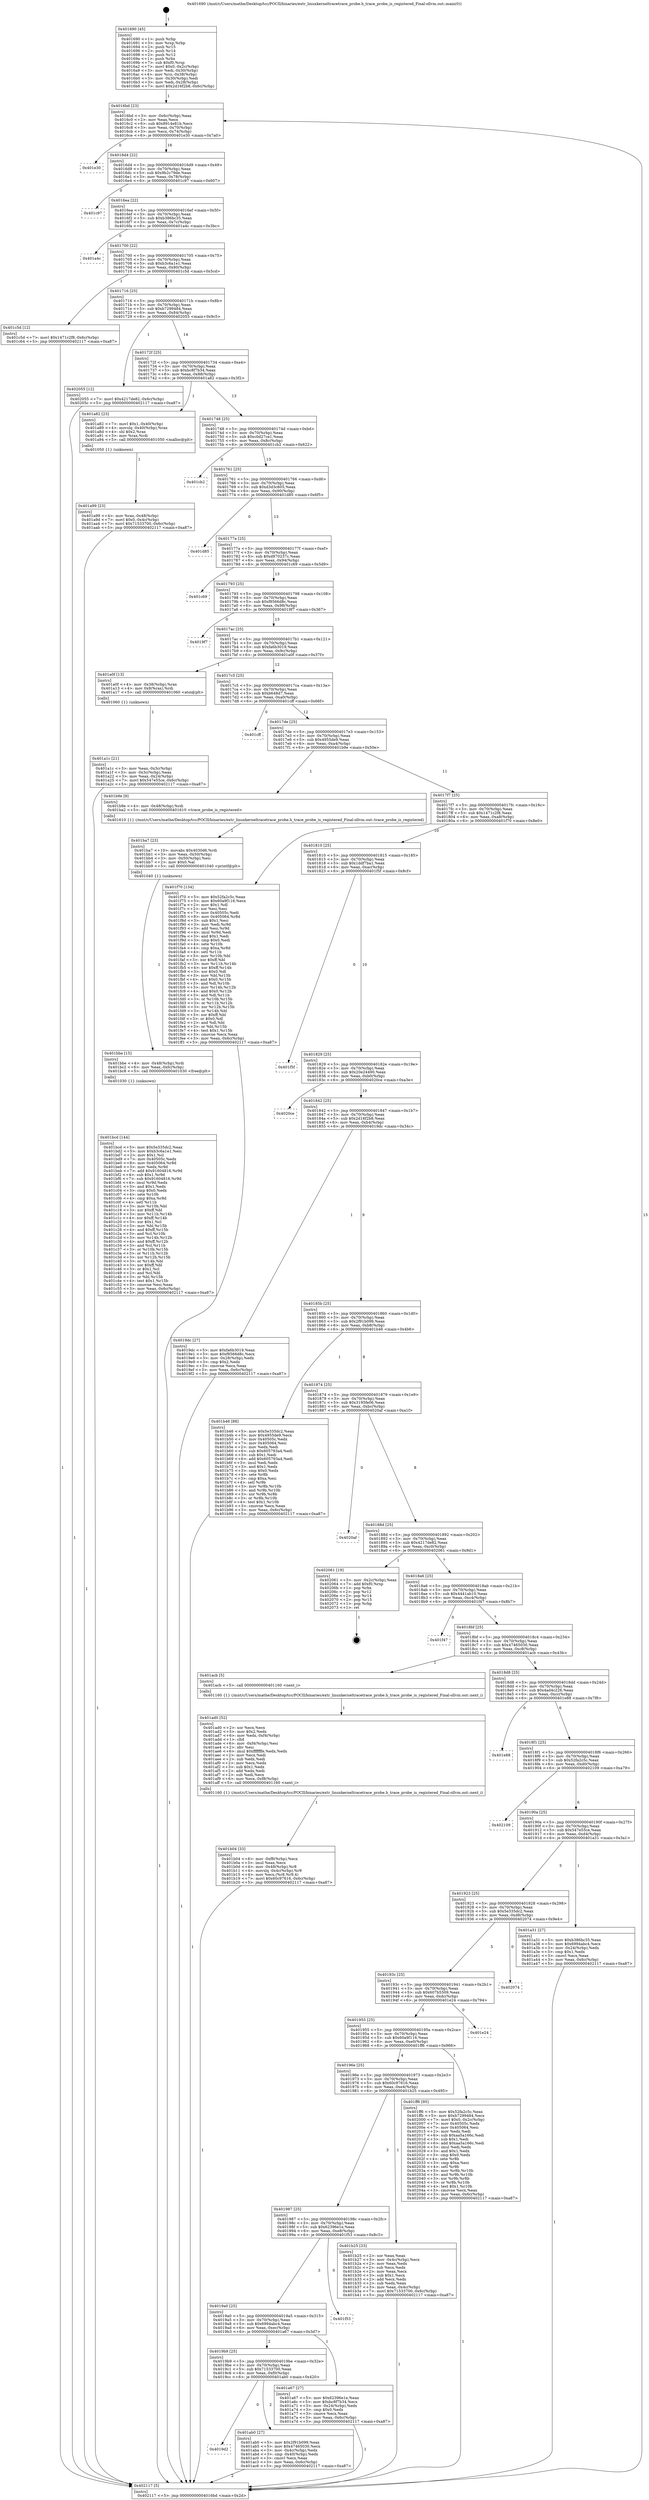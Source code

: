 digraph "0x401690" {
  label = "0x401690 (/mnt/c/Users/mathe/Desktop/tcc/POCII/binaries/extr_linuxkerneltracetrace_probe.h_trace_probe_is_registered_Final-ollvm.out::main(0))"
  labelloc = "t"
  node[shape=record]

  Entry [label="",width=0.3,height=0.3,shape=circle,fillcolor=black,style=filled]
  "0x4016bd" [label="{
     0x4016bd [23]\l
     | [instrs]\l
     &nbsp;&nbsp;0x4016bd \<+3\>: mov -0x6c(%rbp),%eax\l
     &nbsp;&nbsp;0x4016c0 \<+2\>: mov %eax,%ecx\l
     &nbsp;&nbsp;0x4016c2 \<+6\>: sub $0x8914e81b,%ecx\l
     &nbsp;&nbsp;0x4016c8 \<+3\>: mov %eax,-0x70(%rbp)\l
     &nbsp;&nbsp;0x4016cb \<+3\>: mov %ecx,-0x74(%rbp)\l
     &nbsp;&nbsp;0x4016ce \<+6\>: je 0000000000401e30 \<main+0x7a0\>\l
  }"]
  "0x401e30" [label="{
     0x401e30\l
  }", style=dashed]
  "0x4016d4" [label="{
     0x4016d4 [22]\l
     | [instrs]\l
     &nbsp;&nbsp;0x4016d4 \<+5\>: jmp 00000000004016d9 \<main+0x49\>\l
     &nbsp;&nbsp;0x4016d9 \<+3\>: mov -0x70(%rbp),%eax\l
     &nbsp;&nbsp;0x4016dc \<+5\>: sub $0x9b2c79de,%eax\l
     &nbsp;&nbsp;0x4016e1 \<+3\>: mov %eax,-0x78(%rbp)\l
     &nbsp;&nbsp;0x4016e4 \<+6\>: je 0000000000401c97 \<main+0x607\>\l
  }"]
  Exit [label="",width=0.3,height=0.3,shape=circle,fillcolor=black,style=filled,peripheries=2]
  "0x401c97" [label="{
     0x401c97\l
  }", style=dashed]
  "0x4016ea" [label="{
     0x4016ea [22]\l
     | [instrs]\l
     &nbsp;&nbsp;0x4016ea \<+5\>: jmp 00000000004016ef \<main+0x5f\>\l
     &nbsp;&nbsp;0x4016ef \<+3\>: mov -0x70(%rbp),%eax\l
     &nbsp;&nbsp;0x4016f2 \<+5\>: sub $0xb386bc35,%eax\l
     &nbsp;&nbsp;0x4016f7 \<+3\>: mov %eax,-0x7c(%rbp)\l
     &nbsp;&nbsp;0x4016fa \<+6\>: je 0000000000401a4c \<main+0x3bc\>\l
  }"]
  "0x401bcd" [label="{
     0x401bcd [144]\l
     | [instrs]\l
     &nbsp;&nbsp;0x401bcd \<+5\>: mov $0x5e335dc2,%eax\l
     &nbsp;&nbsp;0x401bd2 \<+5\>: mov $0xb3c6a1e1,%esi\l
     &nbsp;&nbsp;0x401bd7 \<+2\>: mov $0x1,%cl\l
     &nbsp;&nbsp;0x401bd9 \<+7\>: mov 0x40505c,%edx\l
     &nbsp;&nbsp;0x401be0 \<+8\>: mov 0x405064,%r8d\l
     &nbsp;&nbsp;0x401be8 \<+3\>: mov %edx,%r9d\l
     &nbsp;&nbsp;0x401beb \<+7\>: add $0x91604816,%r9d\l
     &nbsp;&nbsp;0x401bf2 \<+4\>: sub $0x1,%r9d\l
     &nbsp;&nbsp;0x401bf6 \<+7\>: sub $0x91604816,%r9d\l
     &nbsp;&nbsp;0x401bfd \<+4\>: imul %r9d,%edx\l
     &nbsp;&nbsp;0x401c01 \<+3\>: and $0x1,%edx\l
     &nbsp;&nbsp;0x401c04 \<+3\>: cmp $0x0,%edx\l
     &nbsp;&nbsp;0x401c07 \<+4\>: sete %r10b\l
     &nbsp;&nbsp;0x401c0b \<+4\>: cmp $0xa,%r8d\l
     &nbsp;&nbsp;0x401c0f \<+4\>: setl %r11b\l
     &nbsp;&nbsp;0x401c13 \<+3\>: mov %r10b,%bl\l
     &nbsp;&nbsp;0x401c16 \<+3\>: xor $0xff,%bl\l
     &nbsp;&nbsp;0x401c19 \<+3\>: mov %r11b,%r14b\l
     &nbsp;&nbsp;0x401c1c \<+4\>: xor $0xff,%r14b\l
     &nbsp;&nbsp;0x401c20 \<+3\>: xor $0x1,%cl\l
     &nbsp;&nbsp;0x401c23 \<+3\>: mov %bl,%r15b\l
     &nbsp;&nbsp;0x401c26 \<+4\>: and $0xff,%r15b\l
     &nbsp;&nbsp;0x401c2a \<+3\>: and %cl,%r10b\l
     &nbsp;&nbsp;0x401c2d \<+3\>: mov %r14b,%r12b\l
     &nbsp;&nbsp;0x401c30 \<+4\>: and $0xff,%r12b\l
     &nbsp;&nbsp;0x401c34 \<+3\>: and %cl,%r11b\l
     &nbsp;&nbsp;0x401c37 \<+3\>: or %r10b,%r15b\l
     &nbsp;&nbsp;0x401c3a \<+3\>: or %r11b,%r12b\l
     &nbsp;&nbsp;0x401c3d \<+3\>: xor %r12b,%r15b\l
     &nbsp;&nbsp;0x401c40 \<+3\>: or %r14b,%bl\l
     &nbsp;&nbsp;0x401c43 \<+3\>: xor $0xff,%bl\l
     &nbsp;&nbsp;0x401c46 \<+3\>: or $0x1,%cl\l
     &nbsp;&nbsp;0x401c49 \<+2\>: and %cl,%bl\l
     &nbsp;&nbsp;0x401c4b \<+3\>: or %bl,%r15b\l
     &nbsp;&nbsp;0x401c4e \<+4\>: test $0x1,%r15b\l
     &nbsp;&nbsp;0x401c52 \<+3\>: cmovne %esi,%eax\l
     &nbsp;&nbsp;0x401c55 \<+3\>: mov %eax,-0x6c(%rbp)\l
     &nbsp;&nbsp;0x401c58 \<+5\>: jmp 0000000000402117 \<main+0xa87\>\l
  }"]
  "0x401a4c" [label="{
     0x401a4c\l
  }", style=dashed]
  "0x401700" [label="{
     0x401700 [22]\l
     | [instrs]\l
     &nbsp;&nbsp;0x401700 \<+5\>: jmp 0000000000401705 \<main+0x75\>\l
     &nbsp;&nbsp;0x401705 \<+3\>: mov -0x70(%rbp),%eax\l
     &nbsp;&nbsp;0x401708 \<+5\>: sub $0xb3c6a1e1,%eax\l
     &nbsp;&nbsp;0x40170d \<+3\>: mov %eax,-0x80(%rbp)\l
     &nbsp;&nbsp;0x401710 \<+6\>: je 0000000000401c5d \<main+0x5cd\>\l
  }"]
  "0x401bbe" [label="{
     0x401bbe [15]\l
     | [instrs]\l
     &nbsp;&nbsp;0x401bbe \<+4\>: mov -0x48(%rbp),%rdi\l
     &nbsp;&nbsp;0x401bc2 \<+6\>: mov %eax,-0xfc(%rbp)\l
     &nbsp;&nbsp;0x401bc8 \<+5\>: call 0000000000401030 \<free@plt\>\l
     | [calls]\l
     &nbsp;&nbsp;0x401030 \{1\} (unknown)\l
  }"]
  "0x401c5d" [label="{
     0x401c5d [12]\l
     | [instrs]\l
     &nbsp;&nbsp;0x401c5d \<+7\>: movl $0x1471c2f8,-0x6c(%rbp)\l
     &nbsp;&nbsp;0x401c64 \<+5\>: jmp 0000000000402117 \<main+0xa87\>\l
  }"]
  "0x401716" [label="{
     0x401716 [25]\l
     | [instrs]\l
     &nbsp;&nbsp;0x401716 \<+5\>: jmp 000000000040171b \<main+0x8b\>\l
     &nbsp;&nbsp;0x40171b \<+3\>: mov -0x70(%rbp),%eax\l
     &nbsp;&nbsp;0x40171e \<+5\>: sub $0xb7299484,%eax\l
     &nbsp;&nbsp;0x401723 \<+6\>: mov %eax,-0x84(%rbp)\l
     &nbsp;&nbsp;0x401729 \<+6\>: je 0000000000402055 \<main+0x9c5\>\l
  }"]
  "0x401ba7" [label="{
     0x401ba7 [23]\l
     | [instrs]\l
     &nbsp;&nbsp;0x401ba7 \<+10\>: movabs $0x4030d6,%rdi\l
     &nbsp;&nbsp;0x401bb1 \<+3\>: mov %eax,-0x50(%rbp)\l
     &nbsp;&nbsp;0x401bb4 \<+3\>: mov -0x50(%rbp),%esi\l
     &nbsp;&nbsp;0x401bb7 \<+2\>: mov $0x0,%al\l
     &nbsp;&nbsp;0x401bb9 \<+5\>: call 0000000000401040 \<printf@plt\>\l
     | [calls]\l
     &nbsp;&nbsp;0x401040 \{1\} (unknown)\l
  }"]
  "0x402055" [label="{
     0x402055 [12]\l
     | [instrs]\l
     &nbsp;&nbsp;0x402055 \<+7\>: movl $0x4217de82,-0x6c(%rbp)\l
     &nbsp;&nbsp;0x40205c \<+5\>: jmp 0000000000402117 \<main+0xa87\>\l
  }"]
  "0x40172f" [label="{
     0x40172f [25]\l
     | [instrs]\l
     &nbsp;&nbsp;0x40172f \<+5\>: jmp 0000000000401734 \<main+0xa4\>\l
     &nbsp;&nbsp;0x401734 \<+3\>: mov -0x70(%rbp),%eax\l
     &nbsp;&nbsp;0x401737 \<+5\>: sub $0xbc8f7b34,%eax\l
     &nbsp;&nbsp;0x40173c \<+6\>: mov %eax,-0x88(%rbp)\l
     &nbsp;&nbsp;0x401742 \<+6\>: je 0000000000401a82 \<main+0x3f2\>\l
  }"]
  "0x401b04" [label="{
     0x401b04 [33]\l
     | [instrs]\l
     &nbsp;&nbsp;0x401b04 \<+6\>: mov -0xf8(%rbp),%ecx\l
     &nbsp;&nbsp;0x401b0a \<+3\>: imul %eax,%ecx\l
     &nbsp;&nbsp;0x401b0d \<+4\>: mov -0x48(%rbp),%r8\l
     &nbsp;&nbsp;0x401b11 \<+4\>: movslq -0x4c(%rbp),%r9\l
     &nbsp;&nbsp;0x401b15 \<+4\>: mov %ecx,(%r8,%r9,4)\l
     &nbsp;&nbsp;0x401b19 \<+7\>: movl $0x60c97616,-0x6c(%rbp)\l
     &nbsp;&nbsp;0x401b20 \<+5\>: jmp 0000000000402117 \<main+0xa87\>\l
  }"]
  "0x401a82" [label="{
     0x401a82 [23]\l
     | [instrs]\l
     &nbsp;&nbsp;0x401a82 \<+7\>: movl $0x1,-0x40(%rbp)\l
     &nbsp;&nbsp;0x401a89 \<+4\>: movslq -0x40(%rbp),%rax\l
     &nbsp;&nbsp;0x401a8d \<+4\>: shl $0x2,%rax\l
     &nbsp;&nbsp;0x401a91 \<+3\>: mov %rax,%rdi\l
     &nbsp;&nbsp;0x401a94 \<+5\>: call 0000000000401050 \<malloc@plt\>\l
     | [calls]\l
     &nbsp;&nbsp;0x401050 \{1\} (unknown)\l
  }"]
  "0x401748" [label="{
     0x401748 [25]\l
     | [instrs]\l
     &nbsp;&nbsp;0x401748 \<+5\>: jmp 000000000040174d \<main+0xbd\>\l
     &nbsp;&nbsp;0x40174d \<+3\>: mov -0x70(%rbp),%eax\l
     &nbsp;&nbsp;0x401750 \<+5\>: sub $0xc0d27ce1,%eax\l
     &nbsp;&nbsp;0x401755 \<+6\>: mov %eax,-0x8c(%rbp)\l
     &nbsp;&nbsp;0x40175b \<+6\>: je 0000000000401cb2 \<main+0x622\>\l
  }"]
  "0x401ad0" [label="{
     0x401ad0 [52]\l
     | [instrs]\l
     &nbsp;&nbsp;0x401ad0 \<+2\>: xor %ecx,%ecx\l
     &nbsp;&nbsp;0x401ad2 \<+5\>: mov $0x2,%edx\l
     &nbsp;&nbsp;0x401ad7 \<+6\>: mov %edx,-0xf4(%rbp)\l
     &nbsp;&nbsp;0x401add \<+1\>: cltd\l
     &nbsp;&nbsp;0x401ade \<+6\>: mov -0xf4(%rbp),%esi\l
     &nbsp;&nbsp;0x401ae4 \<+2\>: idiv %esi\l
     &nbsp;&nbsp;0x401ae6 \<+6\>: imul $0xfffffffe,%edx,%edx\l
     &nbsp;&nbsp;0x401aec \<+2\>: mov %ecx,%edi\l
     &nbsp;&nbsp;0x401aee \<+2\>: sub %edx,%edi\l
     &nbsp;&nbsp;0x401af0 \<+2\>: mov %ecx,%edx\l
     &nbsp;&nbsp;0x401af2 \<+3\>: sub $0x1,%edx\l
     &nbsp;&nbsp;0x401af5 \<+2\>: add %edx,%edi\l
     &nbsp;&nbsp;0x401af7 \<+2\>: sub %edi,%ecx\l
     &nbsp;&nbsp;0x401af9 \<+6\>: mov %ecx,-0xf8(%rbp)\l
     &nbsp;&nbsp;0x401aff \<+5\>: call 0000000000401160 \<next_i\>\l
     | [calls]\l
     &nbsp;&nbsp;0x401160 \{1\} (/mnt/c/Users/mathe/Desktop/tcc/POCII/binaries/extr_linuxkerneltracetrace_probe.h_trace_probe_is_registered_Final-ollvm.out::next_i)\l
  }"]
  "0x401cb2" [label="{
     0x401cb2\l
  }", style=dashed]
  "0x401761" [label="{
     0x401761 [25]\l
     | [instrs]\l
     &nbsp;&nbsp;0x401761 \<+5\>: jmp 0000000000401766 \<main+0xd6\>\l
     &nbsp;&nbsp;0x401766 \<+3\>: mov -0x70(%rbp),%eax\l
     &nbsp;&nbsp;0x401769 \<+5\>: sub $0xd3d3c605,%eax\l
     &nbsp;&nbsp;0x40176e \<+6\>: mov %eax,-0x90(%rbp)\l
     &nbsp;&nbsp;0x401774 \<+6\>: je 0000000000401d85 \<main+0x6f5\>\l
  }"]
  "0x4019d2" [label="{
     0x4019d2\l
  }", style=dashed]
  "0x401d85" [label="{
     0x401d85\l
  }", style=dashed]
  "0x40177a" [label="{
     0x40177a [25]\l
     | [instrs]\l
     &nbsp;&nbsp;0x40177a \<+5\>: jmp 000000000040177f \<main+0xef\>\l
     &nbsp;&nbsp;0x40177f \<+3\>: mov -0x70(%rbp),%eax\l
     &nbsp;&nbsp;0x401782 \<+5\>: sub $0xd970237c,%eax\l
     &nbsp;&nbsp;0x401787 \<+6\>: mov %eax,-0x94(%rbp)\l
     &nbsp;&nbsp;0x40178d \<+6\>: je 0000000000401c69 \<main+0x5d9\>\l
  }"]
  "0x401ab0" [label="{
     0x401ab0 [27]\l
     | [instrs]\l
     &nbsp;&nbsp;0x401ab0 \<+5\>: mov $0x2f91b099,%eax\l
     &nbsp;&nbsp;0x401ab5 \<+5\>: mov $0x47465030,%ecx\l
     &nbsp;&nbsp;0x401aba \<+3\>: mov -0x4c(%rbp),%edx\l
     &nbsp;&nbsp;0x401abd \<+3\>: cmp -0x40(%rbp),%edx\l
     &nbsp;&nbsp;0x401ac0 \<+3\>: cmovl %ecx,%eax\l
     &nbsp;&nbsp;0x401ac3 \<+3\>: mov %eax,-0x6c(%rbp)\l
     &nbsp;&nbsp;0x401ac6 \<+5\>: jmp 0000000000402117 \<main+0xa87\>\l
  }"]
  "0x401c69" [label="{
     0x401c69\l
  }", style=dashed]
  "0x401793" [label="{
     0x401793 [25]\l
     | [instrs]\l
     &nbsp;&nbsp;0x401793 \<+5\>: jmp 0000000000401798 \<main+0x108\>\l
     &nbsp;&nbsp;0x401798 \<+3\>: mov -0x70(%rbp),%eax\l
     &nbsp;&nbsp;0x40179b \<+5\>: sub $0xf8566d8c,%eax\l
     &nbsp;&nbsp;0x4017a0 \<+6\>: mov %eax,-0x98(%rbp)\l
     &nbsp;&nbsp;0x4017a6 \<+6\>: je 00000000004019f7 \<main+0x367\>\l
  }"]
  "0x401a99" [label="{
     0x401a99 [23]\l
     | [instrs]\l
     &nbsp;&nbsp;0x401a99 \<+4\>: mov %rax,-0x48(%rbp)\l
     &nbsp;&nbsp;0x401a9d \<+7\>: movl $0x0,-0x4c(%rbp)\l
     &nbsp;&nbsp;0x401aa4 \<+7\>: movl $0x71533700,-0x6c(%rbp)\l
     &nbsp;&nbsp;0x401aab \<+5\>: jmp 0000000000402117 \<main+0xa87\>\l
  }"]
  "0x4019f7" [label="{
     0x4019f7\l
  }", style=dashed]
  "0x4017ac" [label="{
     0x4017ac [25]\l
     | [instrs]\l
     &nbsp;&nbsp;0x4017ac \<+5\>: jmp 00000000004017b1 \<main+0x121\>\l
     &nbsp;&nbsp;0x4017b1 \<+3\>: mov -0x70(%rbp),%eax\l
     &nbsp;&nbsp;0x4017b4 \<+5\>: sub $0xfa6b3019,%eax\l
     &nbsp;&nbsp;0x4017b9 \<+6\>: mov %eax,-0x9c(%rbp)\l
     &nbsp;&nbsp;0x4017bf \<+6\>: je 0000000000401a0f \<main+0x37f\>\l
  }"]
  "0x4019b9" [label="{
     0x4019b9 [25]\l
     | [instrs]\l
     &nbsp;&nbsp;0x4019b9 \<+5\>: jmp 00000000004019be \<main+0x32e\>\l
     &nbsp;&nbsp;0x4019be \<+3\>: mov -0x70(%rbp),%eax\l
     &nbsp;&nbsp;0x4019c1 \<+5\>: sub $0x71533700,%eax\l
     &nbsp;&nbsp;0x4019c6 \<+6\>: mov %eax,-0xf0(%rbp)\l
     &nbsp;&nbsp;0x4019cc \<+6\>: je 0000000000401ab0 \<main+0x420\>\l
  }"]
  "0x401a0f" [label="{
     0x401a0f [13]\l
     | [instrs]\l
     &nbsp;&nbsp;0x401a0f \<+4\>: mov -0x38(%rbp),%rax\l
     &nbsp;&nbsp;0x401a13 \<+4\>: mov 0x8(%rax),%rdi\l
     &nbsp;&nbsp;0x401a17 \<+5\>: call 0000000000401060 \<atoi@plt\>\l
     | [calls]\l
     &nbsp;&nbsp;0x401060 \{1\} (unknown)\l
  }"]
  "0x4017c5" [label="{
     0x4017c5 [25]\l
     | [instrs]\l
     &nbsp;&nbsp;0x4017c5 \<+5\>: jmp 00000000004017ca \<main+0x13a\>\l
     &nbsp;&nbsp;0x4017ca \<+3\>: mov -0x70(%rbp),%eax\l
     &nbsp;&nbsp;0x4017cd \<+5\>: sub $0xb648d7,%eax\l
     &nbsp;&nbsp;0x4017d2 \<+6\>: mov %eax,-0xa0(%rbp)\l
     &nbsp;&nbsp;0x4017d8 \<+6\>: je 0000000000401cff \<main+0x66f\>\l
  }"]
  "0x401a67" [label="{
     0x401a67 [27]\l
     | [instrs]\l
     &nbsp;&nbsp;0x401a67 \<+5\>: mov $0x62396e1e,%eax\l
     &nbsp;&nbsp;0x401a6c \<+5\>: mov $0xbc8f7b34,%ecx\l
     &nbsp;&nbsp;0x401a71 \<+3\>: mov -0x24(%rbp),%edx\l
     &nbsp;&nbsp;0x401a74 \<+3\>: cmp $0x0,%edx\l
     &nbsp;&nbsp;0x401a77 \<+3\>: cmove %ecx,%eax\l
     &nbsp;&nbsp;0x401a7a \<+3\>: mov %eax,-0x6c(%rbp)\l
     &nbsp;&nbsp;0x401a7d \<+5\>: jmp 0000000000402117 \<main+0xa87\>\l
  }"]
  "0x401cff" [label="{
     0x401cff\l
  }", style=dashed]
  "0x4017de" [label="{
     0x4017de [25]\l
     | [instrs]\l
     &nbsp;&nbsp;0x4017de \<+5\>: jmp 00000000004017e3 \<main+0x153\>\l
     &nbsp;&nbsp;0x4017e3 \<+3\>: mov -0x70(%rbp),%eax\l
     &nbsp;&nbsp;0x4017e6 \<+5\>: sub $0x4955de9,%eax\l
     &nbsp;&nbsp;0x4017eb \<+6\>: mov %eax,-0xa4(%rbp)\l
     &nbsp;&nbsp;0x4017f1 \<+6\>: je 0000000000401b9e \<main+0x50e\>\l
  }"]
  "0x4019a0" [label="{
     0x4019a0 [25]\l
     | [instrs]\l
     &nbsp;&nbsp;0x4019a0 \<+5\>: jmp 00000000004019a5 \<main+0x315\>\l
     &nbsp;&nbsp;0x4019a5 \<+3\>: mov -0x70(%rbp),%eax\l
     &nbsp;&nbsp;0x4019a8 \<+5\>: sub $0x6994abc4,%eax\l
     &nbsp;&nbsp;0x4019ad \<+6\>: mov %eax,-0xec(%rbp)\l
     &nbsp;&nbsp;0x4019b3 \<+6\>: je 0000000000401a67 \<main+0x3d7\>\l
  }"]
  "0x401b9e" [label="{
     0x401b9e [9]\l
     | [instrs]\l
     &nbsp;&nbsp;0x401b9e \<+4\>: mov -0x48(%rbp),%rdi\l
     &nbsp;&nbsp;0x401ba2 \<+5\>: call 0000000000401610 \<trace_probe_is_registered\>\l
     | [calls]\l
     &nbsp;&nbsp;0x401610 \{1\} (/mnt/c/Users/mathe/Desktop/tcc/POCII/binaries/extr_linuxkerneltracetrace_probe.h_trace_probe_is_registered_Final-ollvm.out::trace_probe_is_registered)\l
  }"]
  "0x4017f7" [label="{
     0x4017f7 [25]\l
     | [instrs]\l
     &nbsp;&nbsp;0x4017f7 \<+5\>: jmp 00000000004017fc \<main+0x16c\>\l
     &nbsp;&nbsp;0x4017fc \<+3\>: mov -0x70(%rbp),%eax\l
     &nbsp;&nbsp;0x4017ff \<+5\>: sub $0x1471c2f8,%eax\l
     &nbsp;&nbsp;0x401804 \<+6\>: mov %eax,-0xa8(%rbp)\l
     &nbsp;&nbsp;0x40180a \<+6\>: je 0000000000401f70 \<main+0x8e0\>\l
  }"]
  "0x401f53" [label="{
     0x401f53\l
  }", style=dashed]
  "0x401f70" [label="{
     0x401f70 [134]\l
     | [instrs]\l
     &nbsp;&nbsp;0x401f70 \<+5\>: mov $0x52fa2c5c,%eax\l
     &nbsp;&nbsp;0x401f75 \<+5\>: mov $0x60a9f116,%ecx\l
     &nbsp;&nbsp;0x401f7a \<+2\>: mov $0x1,%dl\l
     &nbsp;&nbsp;0x401f7c \<+2\>: xor %esi,%esi\l
     &nbsp;&nbsp;0x401f7e \<+7\>: mov 0x40505c,%edi\l
     &nbsp;&nbsp;0x401f85 \<+8\>: mov 0x405064,%r8d\l
     &nbsp;&nbsp;0x401f8d \<+3\>: sub $0x1,%esi\l
     &nbsp;&nbsp;0x401f90 \<+3\>: mov %edi,%r9d\l
     &nbsp;&nbsp;0x401f93 \<+3\>: add %esi,%r9d\l
     &nbsp;&nbsp;0x401f96 \<+4\>: imul %r9d,%edi\l
     &nbsp;&nbsp;0x401f9a \<+3\>: and $0x1,%edi\l
     &nbsp;&nbsp;0x401f9d \<+3\>: cmp $0x0,%edi\l
     &nbsp;&nbsp;0x401fa0 \<+4\>: sete %r10b\l
     &nbsp;&nbsp;0x401fa4 \<+4\>: cmp $0xa,%r8d\l
     &nbsp;&nbsp;0x401fa8 \<+4\>: setl %r11b\l
     &nbsp;&nbsp;0x401fac \<+3\>: mov %r10b,%bl\l
     &nbsp;&nbsp;0x401faf \<+3\>: xor $0xff,%bl\l
     &nbsp;&nbsp;0x401fb2 \<+3\>: mov %r11b,%r14b\l
     &nbsp;&nbsp;0x401fb5 \<+4\>: xor $0xff,%r14b\l
     &nbsp;&nbsp;0x401fb9 \<+3\>: xor $0x0,%dl\l
     &nbsp;&nbsp;0x401fbc \<+3\>: mov %bl,%r15b\l
     &nbsp;&nbsp;0x401fbf \<+4\>: and $0x0,%r15b\l
     &nbsp;&nbsp;0x401fc3 \<+3\>: and %dl,%r10b\l
     &nbsp;&nbsp;0x401fc6 \<+3\>: mov %r14b,%r12b\l
     &nbsp;&nbsp;0x401fc9 \<+4\>: and $0x0,%r12b\l
     &nbsp;&nbsp;0x401fcd \<+3\>: and %dl,%r11b\l
     &nbsp;&nbsp;0x401fd0 \<+3\>: or %r10b,%r15b\l
     &nbsp;&nbsp;0x401fd3 \<+3\>: or %r11b,%r12b\l
     &nbsp;&nbsp;0x401fd6 \<+3\>: xor %r12b,%r15b\l
     &nbsp;&nbsp;0x401fd9 \<+3\>: or %r14b,%bl\l
     &nbsp;&nbsp;0x401fdc \<+3\>: xor $0xff,%bl\l
     &nbsp;&nbsp;0x401fdf \<+3\>: or $0x0,%dl\l
     &nbsp;&nbsp;0x401fe2 \<+2\>: and %dl,%bl\l
     &nbsp;&nbsp;0x401fe4 \<+3\>: or %bl,%r15b\l
     &nbsp;&nbsp;0x401fe7 \<+4\>: test $0x1,%r15b\l
     &nbsp;&nbsp;0x401feb \<+3\>: cmovne %ecx,%eax\l
     &nbsp;&nbsp;0x401fee \<+3\>: mov %eax,-0x6c(%rbp)\l
     &nbsp;&nbsp;0x401ff1 \<+5\>: jmp 0000000000402117 \<main+0xa87\>\l
  }"]
  "0x401810" [label="{
     0x401810 [25]\l
     | [instrs]\l
     &nbsp;&nbsp;0x401810 \<+5\>: jmp 0000000000401815 \<main+0x185\>\l
     &nbsp;&nbsp;0x401815 \<+3\>: mov -0x70(%rbp),%eax\l
     &nbsp;&nbsp;0x401818 \<+5\>: sub $0x1ddf7ba1,%eax\l
     &nbsp;&nbsp;0x40181d \<+6\>: mov %eax,-0xac(%rbp)\l
     &nbsp;&nbsp;0x401823 \<+6\>: je 0000000000401f5f \<main+0x8cf\>\l
  }"]
  "0x401987" [label="{
     0x401987 [25]\l
     | [instrs]\l
     &nbsp;&nbsp;0x401987 \<+5\>: jmp 000000000040198c \<main+0x2fc\>\l
     &nbsp;&nbsp;0x40198c \<+3\>: mov -0x70(%rbp),%eax\l
     &nbsp;&nbsp;0x40198f \<+5\>: sub $0x62396e1e,%eax\l
     &nbsp;&nbsp;0x401994 \<+6\>: mov %eax,-0xe8(%rbp)\l
     &nbsp;&nbsp;0x40199a \<+6\>: je 0000000000401f53 \<main+0x8c3\>\l
  }"]
  "0x401f5f" [label="{
     0x401f5f\l
  }", style=dashed]
  "0x401829" [label="{
     0x401829 [25]\l
     | [instrs]\l
     &nbsp;&nbsp;0x401829 \<+5\>: jmp 000000000040182e \<main+0x19e\>\l
     &nbsp;&nbsp;0x40182e \<+3\>: mov -0x70(%rbp),%eax\l
     &nbsp;&nbsp;0x401831 \<+5\>: sub $0x20e24490,%eax\l
     &nbsp;&nbsp;0x401836 \<+6\>: mov %eax,-0xb0(%rbp)\l
     &nbsp;&nbsp;0x40183c \<+6\>: je 00000000004020ce \<main+0xa3e\>\l
  }"]
  "0x401b25" [label="{
     0x401b25 [33]\l
     | [instrs]\l
     &nbsp;&nbsp;0x401b25 \<+2\>: xor %eax,%eax\l
     &nbsp;&nbsp;0x401b27 \<+3\>: mov -0x4c(%rbp),%ecx\l
     &nbsp;&nbsp;0x401b2a \<+2\>: mov %eax,%edx\l
     &nbsp;&nbsp;0x401b2c \<+2\>: sub %ecx,%edx\l
     &nbsp;&nbsp;0x401b2e \<+2\>: mov %eax,%ecx\l
     &nbsp;&nbsp;0x401b30 \<+3\>: sub $0x1,%ecx\l
     &nbsp;&nbsp;0x401b33 \<+2\>: add %ecx,%edx\l
     &nbsp;&nbsp;0x401b35 \<+2\>: sub %edx,%eax\l
     &nbsp;&nbsp;0x401b37 \<+3\>: mov %eax,-0x4c(%rbp)\l
     &nbsp;&nbsp;0x401b3a \<+7\>: movl $0x71533700,-0x6c(%rbp)\l
     &nbsp;&nbsp;0x401b41 \<+5\>: jmp 0000000000402117 \<main+0xa87\>\l
  }"]
  "0x4020ce" [label="{
     0x4020ce\l
  }", style=dashed]
  "0x401842" [label="{
     0x401842 [25]\l
     | [instrs]\l
     &nbsp;&nbsp;0x401842 \<+5\>: jmp 0000000000401847 \<main+0x1b7\>\l
     &nbsp;&nbsp;0x401847 \<+3\>: mov -0x70(%rbp),%eax\l
     &nbsp;&nbsp;0x40184a \<+5\>: sub $0x2d16f2b8,%eax\l
     &nbsp;&nbsp;0x40184f \<+6\>: mov %eax,-0xb4(%rbp)\l
     &nbsp;&nbsp;0x401855 \<+6\>: je 00000000004019dc \<main+0x34c\>\l
  }"]
  "0x40196e" [label="{
     0x40196e [25]\l
     | [instrs]\l
     &nbsp;&nbsp;0x40196e \<+5\>: jmp 0000000000401973 \<main+0x2e3\>\l
     &nbsp;&nbsp;0x401973 \<+3\>: mov -0x70(%rbp),%eax\l
     &nbsp;&nbsp;0x401976 \<+5\>: sub $0x60c97616,%eax\l
     &nbsp;&nbsp;0x40197b \<+6\>: mov %eax,-0xe4(%rbp)\l
     &nbsp;&nbsp;0x401981 \<+6\>: je 0000000000401b25 \<main+0x495\>\l
  }"]
  "0x4019dc" [label="{
     0x4019dc [27]\l
     | [instrs]\l
     &nbsp;&nbsp;0x4019dc \<+5\>: mov $0xfa6b3019,%eax\l
     &nbsp;&nbsp;0x4019e1 \<+5\>: mov $0xf8566d8c,%ecx\l
     &nbsp;&nbsp;0x4019e6 \<+3\>: mov -0x28(%rbp),%edx\l
     &nbsp;&nbsp;0x4019e9 \<+3\>: cmp $0x2,%edx\l
     &nbsp;&nbsp;0x4019ec \<+3\>: cmovne %ecx,%eax\l
     &nbsp;&nbsp;0x4019ef \<+3\>: mov %eax,-0x6c(%rbp)\l
     &nbsp;&nbsp;0x4019f2 \<+5\>: jmp 0000000000402117 \<main+0xa87\>\l
  }"]
  "0x40185b" [label="{
     0x40185b [25]\l
     | [instrs]\l
     &nbsp;&nbsp;0x40185b \<+5\>: jmp 0000000000401860 \<main+0x1d0\>\l
     &nbsp;&nbsp;0x401860 \<+3\>: mov -0x70(%rbp),%eax\l
     &nbsp;&nbsp;0x401863 \<+5\>: sub $0x2f91b099,%eax\l
     &nbsp;&nbsp;0x401868 \<+6\>: mov %eax,-0xb8(%rbp)\l
     &nbsp;&nbsp;0x40186e \<+6\>: je 0000000000401b46 \<main+0x4b6\>\l
  }"]
  "0x402117" [label="{
     0x402117 [5]\l
     | [instrs]\l
     &nbsp;&nbsp;0x402117 \<+5\>: jmp 00000000004016bd \<main+0x2d\>\l
  }"]
  "0x401690" [label="{
     0x401690 [45]\l
     | [instrs]\l
     &nbsp;&nbsp;0x401690 \<+1\>: push %rbp\l
     &nbsp;&nbsp;0x401691 \<+3\>: mov %rsp,%rbp\l
     &nbsp;&nbsp;0x401694 \<+2\>: push %r15\l
     &nbsp;&nbsp;0x401696 \<+2\>: push %r14\l
     &nbsp;&nbsp;0x401698 \<+2\>: push %r12\l
     &nbsp;&nbsp;0x40169a \<+1\>: push %rbx\l
     &nbsp;&nbsp;0x40169b \<+7\>: sub $0xf0,%rsp\l
     &nbsp;&nbsp;0x4016a2 \<+7\>: movl $0x0,-0x2c(%rbp)\l
     &nbsp;&nbsp;0x4016a9 \<+3\>: mov %edi,-0x30(%rbp)\l
     &nbsp;&nbsp;0x4016ac \<+4\>: mov %rsi,-0x38(%rbp)\l
     &nbsp;&nbsp;0x4016b0 \<+3\>: mov -0x30(%rbp),%edi\l
     &nbsp;&nbsp;0x4016b3 \<+3\>: mov %edi,-0x28(%rbp)\l
     &nbsp;&nbsp;0x4016b6 \<+7\>: movl $0x2d16f2b8,-0x6c(%rbp)\l
  }"]
  "0x401a1c" [label="{
     0x401a1c [21]\l
     | [instrs]\l
     &nbsp;&nbsp;0x401a1c \<+3\>: mov %eax,-0x3c(%rbp)\l
     &nbsp;&nbsp;0x401a1f \<+3\>: mov -0x3c(%rbp),%eax\l
     &nbsp;&nbsp;0x401a22 \<+3\>: mov %eax,-0x24(%rbp)\l
     &nbsp;&nbsp;0x401a25 \<+7\>: movl $0x547e55ce,-0x6c(%rbp)\l
     &nbsp;&nbsp;0x401a2c \<+5\>: jmp 0000000000402117 \<main+0xa87\>\l
  }"]
  "0x401ff6" [label="{
     0x401ff6 [95]\l
     | [instrs]\l
     &nbsp;&nbsp;0x401ff6 \<+5\>: mov $0x52fa2c5c,%eax\l
     &nbsp;&nbsp;0x401ffb \<+5\>: mov $0xb7299484,%ecx\l
     &nbsp;&nbsp;0x402000 \<+7\>: movl $0x0,-0x2c(%rbp)\l
     &nbsp;&nbsp;0x402007 \<+7\>: mov 0x40505c,%edx\l
     &nbsp;&nbsp;0x40200e \<+7\>: mov 0x405064,%esi\l
     &nbsp;&nbsp;0x402015 \<+2\>: mov %edx,%edi\l
     &nbsp;&nbsp;0x402017 \<+6\>: sub $0xaa5a166c,%edi\l
     &nbsp;&nbsp;0x40201d \<+3\>: sub $0x1,%edi\l
     &nbsp;&nbsp;0x402020 \<+6\>: add $0xaa5a166c,%edi\l
     &nbsp;&nbsp;0x402026 \<+3\>: imul %edi,%edx\l
     &nbsp;&nbsp;0x402029 \<+3\>: and $0x1,%edx\l
     &nbsp;&nbsp;0x40202c \<+3\>: cmp $0x0,%edx\l
     &nbsp;&nbsp;0x40202f \<+4\>: sete %r8b\l
     &nbsp;&nbsp;0x402033 \<+3\>: cmp $0xa,%esi\l
     &nbsp;&nbsp;0x402036 \<+4\>: setl %r9b\l
     &nbsp;&nbsp;0x40203a \<+3\>: mov %r8b,%r10b\l
     &nbsp;&nbsp;0x40203d \<+3\>: and %r9b,%r10b\l
     &nbsp;&nbsp;0x402040 \<+3\>: xor %r9b,%r8b\l
     &nbsp;&nbsp;0x402043 \<+3\>: or %r8b,%r10b\l
     &nbsp;&nbsp;0x402046 \<+4\>: test $0x1,%r10b\l
     &nbsp;&nbsp;0x40204a \<+3\>: cmovne %ecx,%eax\l
     &nbsp;&nbsp;0x40204d \<+3\>: mov %eax,-0x6c(%rbp)\l
     &nbsp;&nbsp;0x402050 \<+5\>: jmp 0000000000402117 \<main+0xa87\>\l
  }"]
  "0x401b46" [label="{
     0x401b46 [88]\l
     | [instrs]\l
     &nbsp;&nbsp;0x401b46 \<+5\>: mov $0x5e335dc2,%eax\l
     &nbsp;&nbsp;0x401b4b \<+5\>: mov $0x4955de9,%ecx\l
     &nbsp;&nbsp;0x401b50 \<+7\>: mov 0x40505c,%edx\l
     &nbsp;&nbsp;0x401b57 \<+7\>: mov 0x405064,%esi\l
     &nbsp;&nbsp;0x401b5e \<+2\>: mov %edx,%edi\l
     &nbsp;&nbsp;0x401b60 \<+6\>: sub $0x605793a4,%edi\l
     &nbsp;&nbsp;0x401b66 \<+3\>: sub $0x1,%edi\l
     &nbsp;&nbsp;0x401b69 \<+6\>: add $0x605793a4,%edi\l
     &nbsp;&nbsp;0x401b6f \<+3\>: imul %edi,%edx\l
     &nbsp;&nbsp;0x401b72 \<+3\>: and $0x1,%edx\l
     &nbsp;&nbsp;0x401b75 \<+3\>: cmp $0x0,%edx\l
     &nbsp;&nbsp;0x401b78 \<+4\>: sete %r8b\l
     &nbsp;&nbsp;0x401b7c \<+3\>: cmp $0xa,%esi\l
     &nbsp;&nbsp;0x401b7f \<+4\>: setl %r9b\l
     &nbsp;&nbsp;0x401b83 \<+3\>: mov %r8b,%r10b\l
     &nbsp;&nbsp;0x401b86 \<+3\>: and %r9b,%r10b\l
     &nbsp;&nbsp;0x401b89 \<+3\>: xor %r9b,%r8b\l
     &nbsp;&nbsp;0x401b8c \<+3\>: or %r8b,%r10b\l
     &nbsp;&nbsp;0x401b8f \<+4\>: test $0x1,%r10b\l
     &nbsp;&nbsp;0x401b93 \<+3\>: cmovne %ecx,%eax\l
     &nbsp;&nbsp;0x401b96 \<+3\>: mov %eax,-0x6c(%rbp)\l
     &nbsp;&nbsp;0x401b99 \<+5\>: jmp 0000000000402117 \<main+0xa87\>\l
  }"]
  "0x401874" [label="{
     0x401874 [25]\l
     | [instrs]\l
     &nbsp;&nbsp;0x401874 \<+5\>: jmp 0000000000401879 \<main+0x1e9\>\l
     &nbsp;&nbsp;0x401879 \<+3\>: mov -0x70(%rbp),%eax\l
     &nbsp;&nbsp;0x40187c \<+5\>: sub $0x3195fe06,%eax\l
     &nbsp;&nbsp;0x401881 \<+6\>: mov %eax,-0xbc(%rbp)\l
     &nbsp;&nbsp;0x401887 \<+6\>: je 00000000004020af \<main+0xa1f\>\l
  }"]
  "0x401955" [label="{
     0x401955 [25]\l
     | [instrs]\l
     &nbsp;&nbsp;0x401955 \<+5\>: jmp 000000000040195a \<main+0x2ca\>\l
     &nbsp;&nbsp;0x40195a \<+3\>: mov -0x70(%rbp),%eax\l
     &nbsp;&nbsp;0x40195d \<+5\>: sub $0x60a9f116,%eax\l
     &nbsp;&nbsp;0x401962 \<+6\>: mov %eax,-0xe0(%rbp)\l
     &nbsp;&nbsp;0x401968 \<+6\>: je 0000000000401ff6 \<main+0x966\>\l
  }"]
  "0x4020af" [label="{
     0x4020af\l
  }", style=dashed]
  "0x40188d" [label="{
     0x40188d [25]\l
     | [instrs]\l
     &nbsp;&nbsp;0x40188d \<+5\>: jmp 0000000000401892 \<main+0x202\>\l
     &nbsp;&nbsp;0x401892 \<+3\>: mov -0x70(%rbp),%eax\l
     &nbsp;&nbsp;0x401895 \<+5\>: sub $0x4217de82,%eax\l
     &nbsp;&nbsp;0x40189a \<+6\>: mov %eax,-0xc0(%rbp)\l
     &nbsp;&nbsp;0x4018a0 \<+6\>: je 0000000000402061 \<main+0x9d1\>\l
  }"]
  "0x401e24" [label="{
     0x401e24\l
  }", style=dashed]
  "0x402061" [label="{
     0x402061 [19]\l
     | [instrs]\l
     &nbsp;&nbsp;0x402061 \<+3\>: mov -0x2c(%rbp),%eax\l
     &nbsp;&nbsp;0x402064 \<+7\>: add $0xf0,%rsp\l
     &nbsp;&nbsp;0x40206b \<+1\>: pop %rbx\l
     &nbsp;&nbsp;0x40206c \<+2\>: pop %r12\l
     &nbsp;&nbsp;0x40206e \<+2\>: pop %r14\l
     &nbsp;&nbsp;0x402070 \<+2\>: pop %r15\l
     &nbsp;&nbsp;0x402072 \<+1\>: pop %rbp\l
     &nbsp;&nbsp;0x402073 \<+1\>: ret\l
  }"]
  "0x4018a6" [label="{
     0x4018a6 [25]\l
     | [instrs]\l
     &nbsp;&nbsp;0x4018a6 \<+5\>: jmp 00000000004018ab \<main+0x21b\>\l
     &nbsp;&nbsp;0x4018ab \<+3\>: mov -0x70(%rbp),%eax\l
     &nbsp;&nbsp;0x4018ae \<+5\>: sub $0x4441ab10,%eax\l
     &nbsp;&nbsp;0x4018b3 \<+6\>: mov %eax,-0xc4(%rbp)\l
     &nbsp;&nbsp;0x4018b9 \<+6\>: je 0000000000401f47 \<main+0x8b7\>\l
  }"]
  "0x40193c" [label="{
     0x40193c [25]\l
     | [instrs]\l
     &nbsp;&nbsp;0x40193c \<+5\>: jmp 0000000000401941 \<main+0x2b1\>\l
     &nbsp;&nbsp;0x401941 \<+3\>: mov -0x70(%rbp),%eax\l
     &nbsp;&nbsp;0x401944 \<+5\>: sub $0x607b5509,%eax\l
     &nbsp;&nbsp;0x401949 \<+6\>: mov %eax,-0xdc(%rbp)\l
     &nbsp;&nbsp;0x40194f \<+6\>: je 0000000000401e24 \<main+0x794\>\l
  }"]
  "0x401f47" [label="{
     0x401f47\l
  }", style=dashed]
  "0x4018bf" [label="{
     0x4018bf [25]\l
     | [instrs]\l
     &nbsp;&nbsp;0x4018bf \<+5\>: jmp 00000000004018c4 \<main+0x234\>\l
     &nbsp;&nbsp;0x4018c4 \<+3\>: mov -0x70(%rbp),%eax\l
     &nbsp;&nbsp;0x4018c7 \<+5\>: sub $0x47465030,%eax\l
     &nbsp;&nbsp;0x4018cc \<+6\>: mov %eax,-0xc8(%rbp)\l
     &nbsp;&nbsp;0x4018d2 \<+6\>: je 0000000000401acb \<main+0x43b\>\l
  }"]
  "0x402074" [label="{
     0x402074\l
  }", style=dashed]
  "0x401acb" [label="{
     0x401acb [5]\l
     | [instrs]\l
     &nbsp;&nbsp;0x401acb \<+5\>: call 0000000000401160 \<next_i\>\l
     | [calls]\l
     &nbsp;&nbsp;0x401160 \{1\} (/mnt/c/Users/mathe/Desktop/tcc/POCII/binaries/extr_linuxkerneltracetrace_probe.h_trace_probe_is_registered_Final-ollvm.out::next_i)\l
  }"]
  "0x4018d8" [label="{
     0x4018d8 [25]\l
     | [instrs]\l
     &nbsp;&nbsp;0x4018d8 \<+5\>: jmp 00000000004018dd \<main+0x24d\>\l
     &nbsp;&nbsp;0x4018dd \<+3\>: mov -0x70(%rbp),%eax\l
     &nbsp;&nbsp;0x4018e0 \<+5\>: sub $0x4ad4c226,%eax\l
     &nbsp;&nbsp;0x4018e5 \<+6\>: mov %eax,-0xcc(%rbp)\l
     &nbsp;&nbsp;0x4018eb \<+6\>: je 0000000000401e88 \<main+0x7f8\>\l
  }"]
  "0x401923" [label="{
     0x401923 [25]\l
     | [instrs]\l
     &nbsp;&nbsp;0x401923 \<+5\>: jmp 0000000000401928 \<main+0x298\>\l
     &nbsp;&nbsp;0x401928 \<+3\>: mov -0x70(%rbp),%eax\l
     &nbsp;&nbsp;0x40192b \<+5\>: sub $0x5e335dc2,%eax\l
     &nbsp;&nbsp;0x401930 \<+6\>: mov %eax,-0xd8(%rbp)\l
     &nbsp;&nbsp;0x401936 \<+6\>: je 0000000000402074 \<main+0x9e4\>\l
  }"]
  "0x401e88" [label="{
     0x401e88\l
  }", style=dashed]
  "0x4018f1" [label="{
     0x4018f1 [25]\l
     | [instrs]\l
     &nbsp;&nbsp;0x4018f1 \<+5\>: jmp 00000000004018f6 \<main+0x266\>\l
     &nbsp;&nbsp;0x4018f6 \<+3\>: mov -0x70(%rbp),%eax\l
     &nbsp;&nbsp;0x4018f9 \<+5\>: sub $0x52fa2c5c,%eax\l
     &nbsp;&nbsp;0x4018fe \<+6\>: mov %eax,-0xd0(%rbp)\l
     &nbsp;&nbsp;0x401904 \<+6\>: je 0000000000402109 \<main+0xa79\>\l
  }"]
  "0x401a31" [label="{
     0x401a31 [27]\l
     | [instrs]\l
     &nbsp;&nbsp;0x401a31 \<+5\>: mov $0xb386bc35,%eax\l
     &nbsp;&nbsp;0x401a36 \<+5\>: mov $0x6994abc4,%ecx\l
     &nbsp;&nbsp;0x401a3b \<+3\>: mov -0x24(%rbp),%edx\l
     &nbsp;&nbsp;0x401a3e \<+3\>: cmp $0x1,%edx\l
     &nbsp;&nbsp;0x401a41 \<+3\>: cmovl %ecx,%eax\l
     &nbsp;&nbsp;0x401a44 \<+3\>: mov %eax,-0x6c(%rbp)\l
     &nbsp;&nbsp;0x401a47 \<+5\>: jmp 0000000000402117 \<main+0xa87\>\l
  }"]
  "0x402109" [label="{
     0x402109\l
  }", style=dashed]
  "0x40190a" [label="{
     0x40190a [25]\l
     | [instrs]\l
     &nbsp;&nbsp;0x40190a \<+5\>: jmp 000000000040190f \<main+0x27f\>\l
     &nbsp;&nbsp;0x40190f \<+3\>: mov -0x70(%rbp),%eax\l
     &nbsp;&nbsp;0x401912 \<+5\>: sub $0x547e55ce,%eax\l
     &nbsp;&nbsp;0x401917 \<+6\>: mov %eax,-0xd4(%rbp)\l
     &nbsp;&nbsp;0x40191d \<+6\>: je 0000000000401a31 \<main+0x3a1\>\l
  }"]
  Entry -> "0x401690" [label=" 1"]
  "0x4016bd" -> "0x401e30" [label=" 0"]
  "0x4016bd" -> "0x4016d4" [label=" 16"]
  "0x402061" -> Exit [label=" 1"]
  "0x4016d4" -> "0x401c97" [label=" 0"]
  "0x4016d4" -> "0x4016ea" [label=" 16"]
  "0x402055" -> "0x402117" [label=" 1"]
  "0x4016ea" -> "0x401a4c" [label=" 0"]
  "0x4016ea" -> "0x401700" [label=" 16"]
  "0x401ff6" -> "0x402117" [label=" 1"]
  "0x401700" -> "0x401c5d" [label=" 1"]
  "0x401700" -> "0x401716" [label=" 15"]
  "0x401f70" -> "0x402117" [label=" 1"]
  "0x401716" -> "0x402055" [label=" 1"]
  "0x401716" -> "0x40172f" [label=" 14"]
  "0x401c5d" -> "0x402117" [label=" 1"]
  "0x40172f" -> "0x401a82" [label=" 1"]
  "0x40172f" -> "0x401748" [label=" 13"]
  "0x401bcd" -> "0x402117" [label=" 1"]
  "0x401748" -> "0x401cb2" [label=" 0"]
  "0x401748" -> "0x401761" [label=" 13"]
  "0x401bbe" -> "0x401bcd" [label=" 1"]
  "0x401761" -> "0x401d85" [label=" 0"]
  "0x401761" -> "0x40177a" [label=" 13"]
  "0x401ba7" -> "0x401bbe" [label=" 1"]
  "0x40177a" -> "0x401c69" [label=" 0"]
  "0x40177a" -> "0x401793" [label=" 13"]
  "0x401b9e" -> "0x401ba7" [label=" 1"]
  "0x401793" -> "0x4019f7" [label=" 0"]
  "0x401793" -> "0x4017ac" [label=" 13"]
  "0x401b25" -> "0x402117" [label=" 1"]
  "0x4017ac" -> "0x401a0f" [label=" 1"]
  "0x4017ac" -> "0x4017c5" [label=" 12"]
  "0x401b04" -> "0x402117" [label=" 1"]
  "0x4017c5" -> "0x401cff" [label=" 0"]
  "0x4017c5" -> "0x4017de" [label=" 12"]
  "0x401ad0" -> "0x401b04" [label=" 1"]
  "0x4017de" -> "0x401b9e" [label=" 1"]
  "0x4017de" -> "0x4017f7" [label=" 11"]
  "0x401ab0" -> "0x402117" [label=" 2"]
  "0x4017f7" -> "0x401f70" [label=" 1"]
  "0x4017f7" -> "0x401810" [label=" 10"]
  "0x4019b9" -> "0x4019d2" [label=" 0"]
  "0x401810" -> "0x401f5f" [label=" 0"]
  "0x401810" -> "0x401829" [label=" 10"]
  "0x401b46" -> "0x402117" [label=" 1"]
  "0x401829" -> "0x4020ce" [label=" 0"]
  "0x401829" -> "0x401842" [label=" 10"]
  "0x401a99" -> "0x402117" [label=" 1"]
  "0x401842" -> "0x4019dc" [label=" 1"]
  "0x401842" -> "0x40185b" [label=" 9"]
  "0x4019dc" -> "0x402117" [label=" 1"]
  "0x401690" -> "0x4016bd" [label=" 1"]
  "0x402117" -> "0x4016bd" [label=" 15"]
  "0x401a0f" -> "0x401a1c" [label=" 1"]
  "0x401a1c" -> "0x402117" [label=" 1"]
  "0x401a67" -> "0x402117" [label=" 1"]
  "0x40185b" -> "0x401b46" [label=" 1"]
  "0x40185b" -> "0x401874" [label=" 8"]
  "0x4019a0" -> "0x4019b9" [label=" 2"]
  "0x401874" -> "0x4020af" [label=" 0"]
  "0x401874" -> "0x40188d" [label=" 8"]
  "0x401acb" -> "0x401ad0" [label=" 1"]
  "0x40188d" -> "0x402061" [label=" 1"]
  "0x40188d" -> "0x4018a6" [label=" 7"]
  "0x401987" -> "0x4019a0" [label=" 3"]
  "0x4018a6" -> "0x401f47" [label=" 0"]
  "0x4018a6" -> "0x4018bf" [label=" 7"]
  "0x4019b9" -> "0x401ab0" [label=" 2"]
  "0x4018bf" -> "0x401acb" [label=" 1"]
  "0x4018bf" -> "0x4018d8" [label=" 6"]
  "0x40196e" -> "0x401987" [label=" 3"]
  "0x4018d8" -> "0x401e88" [label=" 0"]
  "0x4018d8" -> "0x4018f1" [label=" 6"]
  "0x401a82" -> "0x401a99" [label=" 1"]
  "0x4018f1" -> "0x402109" [label=" 0"]
  "0x4018f1" -> "0x40190a" [label=" 6"]
  "0x401955" -> "0x40196e" [label=" 4"]
  "0x40190a" -> "0x401a31" [label=" 1"]
  "0x40190a" -> "0x401923" [label=" 5"]
  "0x401a31" -> "0x402117" [label=" 1"]
  "0x40196e" -> "0x401b25" [label=" 1"]
  "0x401923" -> "0x402074" [label=" 0"]
  "0x401923" -> "0x40193c" [label=" 5"]
  "0x401987" -> "0x401f53" [label=" 0"]
  "0x40193c" -> "0x401e24" [label=" 0"]
  "0x40193c" -> "0x401955" [label=" 5"]
  "0x4019a0" -> "0x401a67" [label=" 1"]
  "0x401955" -> "0x401ff6" [label=" 1"]
}
